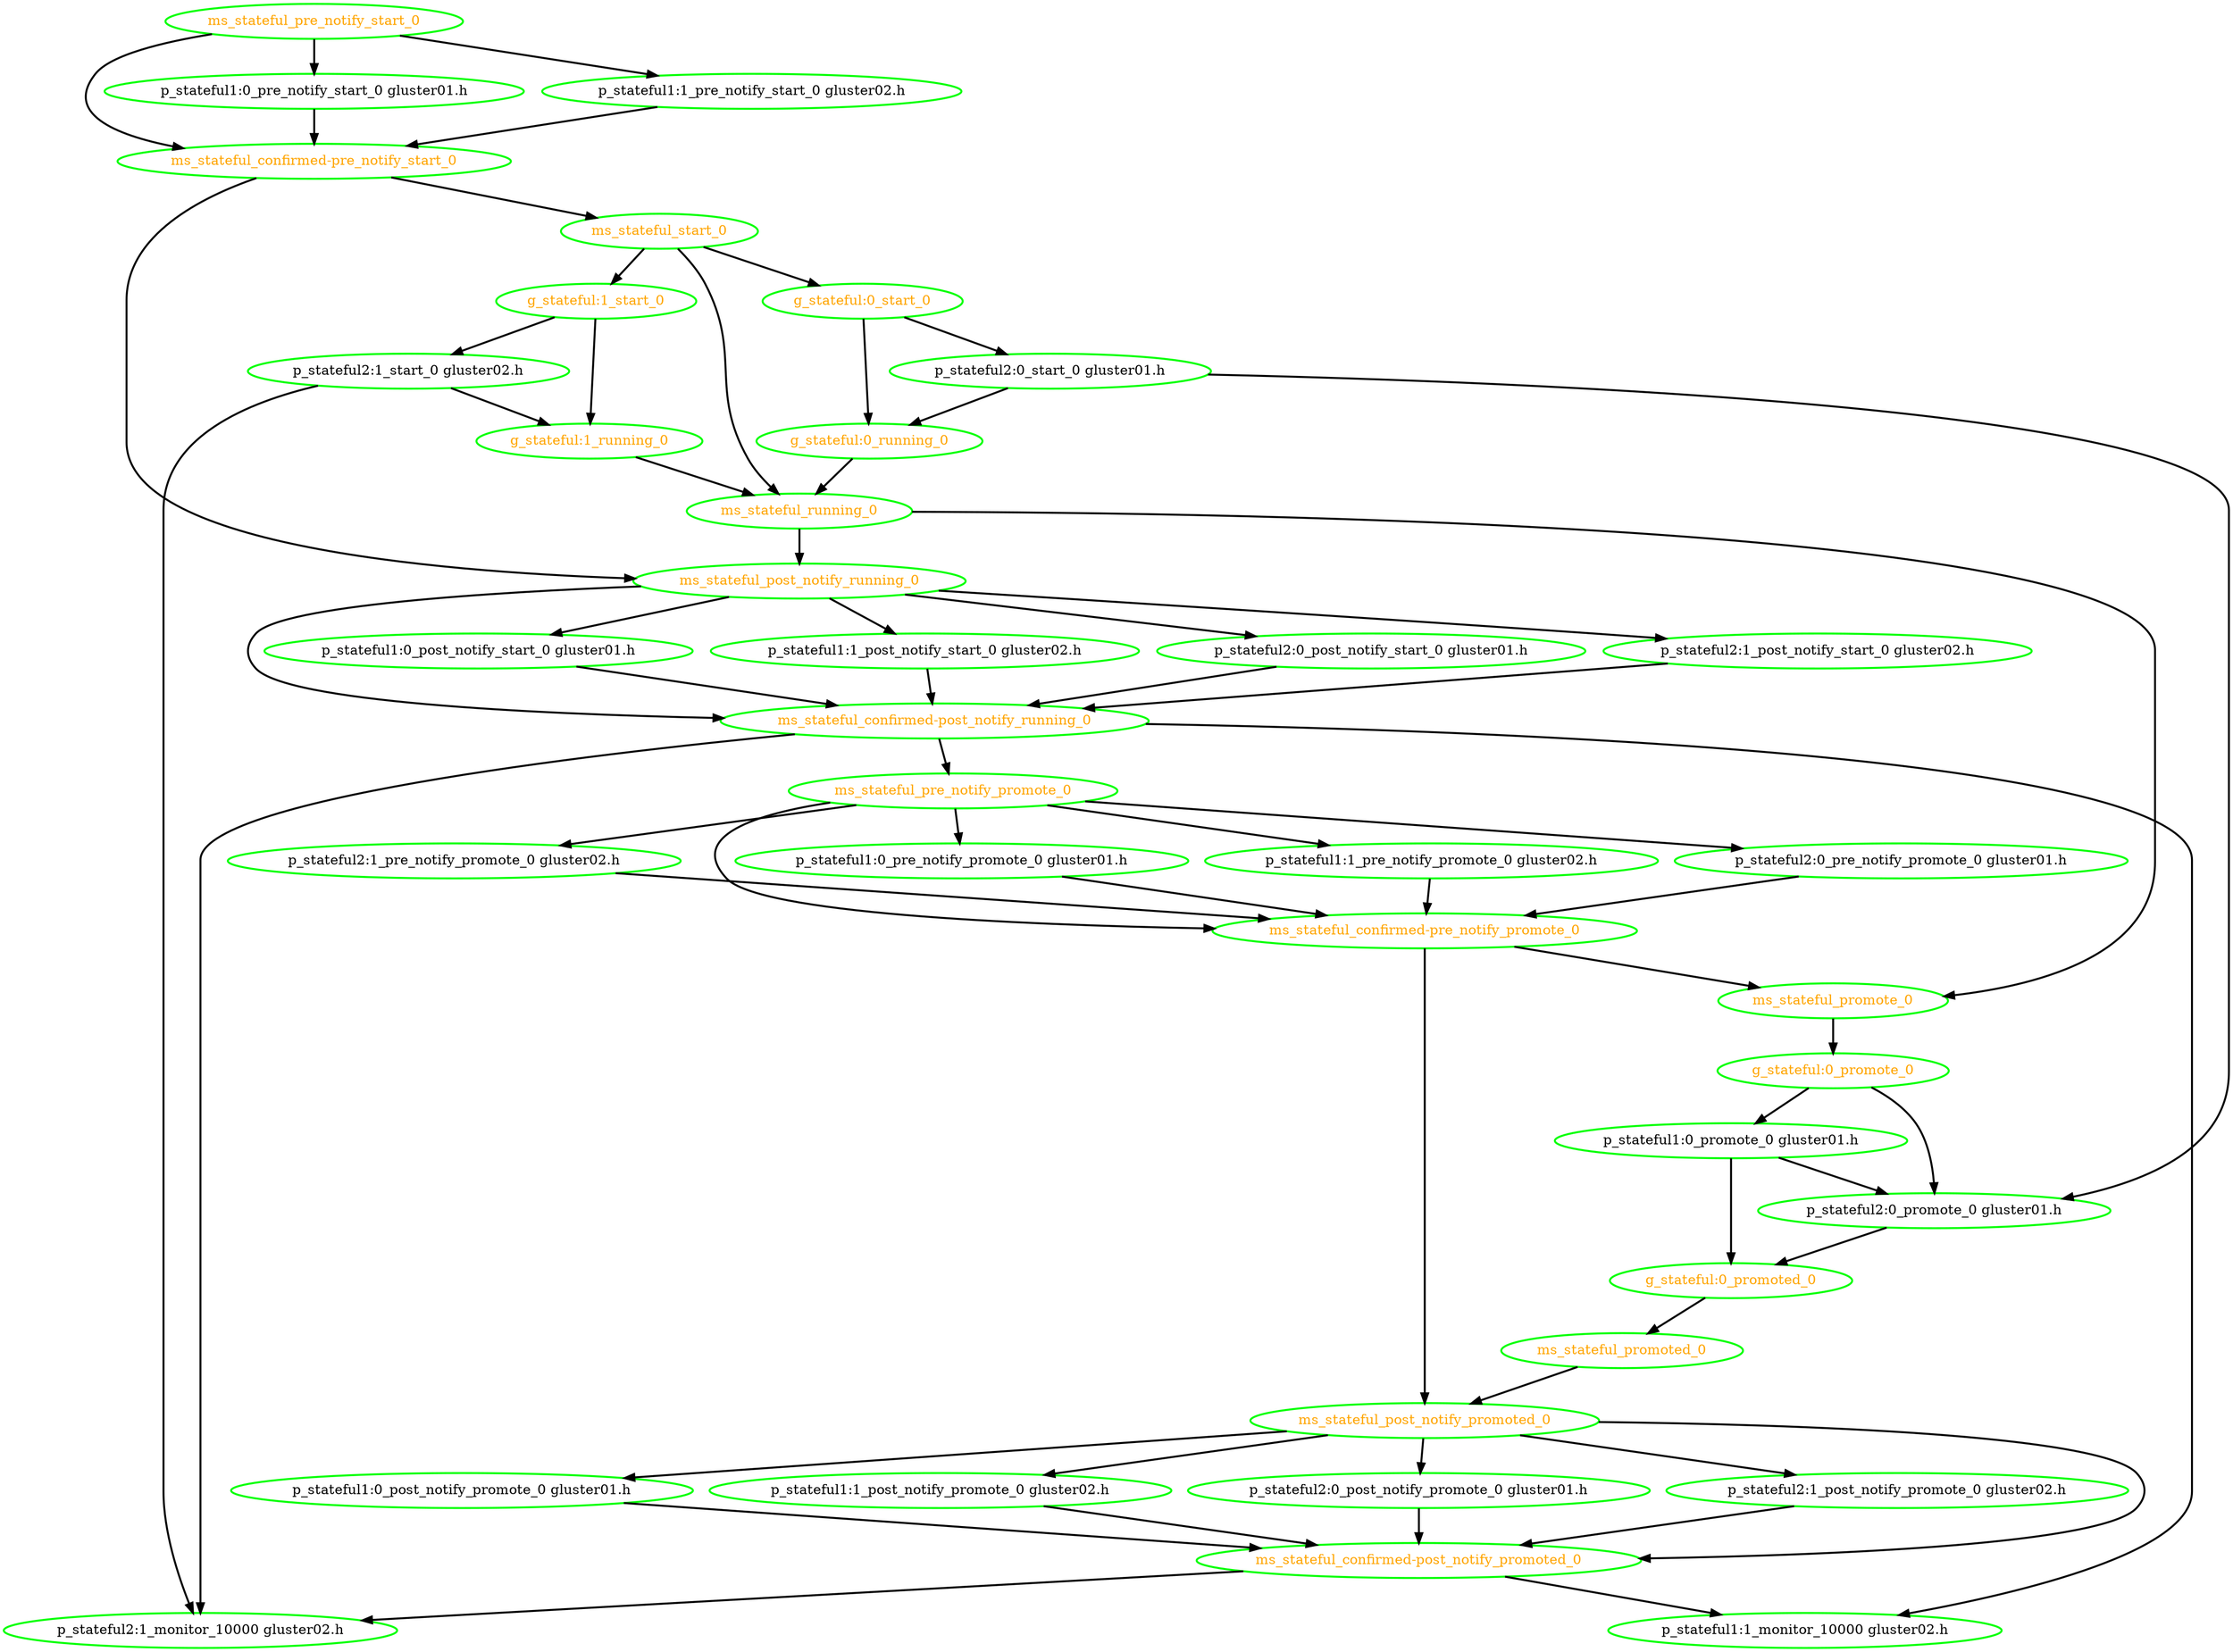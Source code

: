 digraph "g" {
"g_stateful:0_promote_0" -> "p_stateful1:0_promote_0 gluster01.h" [ style = bold]
"g_stateful:0_promote_0" -> "p_stateful2:0_promote_0 gluster01.h" [ style = bold]
"g_stateful:0_promote_0" [ style=bold color="green" fontcolor="orange"]
"g_stateful:0_promoted_0" -> "ms_stateful_promoted_0" [ style = bold]
"g_stateful:0_promoted_0" [ style=bold color="green" fontcolor="orange"]
"g_stateful:0_running_0" -> "ms_stateful_running_0" [ style = bold]
"g_stateful:0_running_0" [ style=bold color="green" fontcolor="orange"]
"g_stateful:0_start_0" -> "g_stateful:0_running_0" [ style = bold]
"g_stateful:0_start_0" -> "p_stateful2:0_start_0 gluster01.h" [ style = bold]
"g_stateful:0_start_0" [ style=bold color="green" fontcolor="orange"]
"g_stateful:1_running_0" -> "ms_stateful_running_0" [ style = bold]
"g_stateful:1_running_0" [ style=bold color="green" fontcolor="orange"]
"g_stateful:1_start_0" -> "g_stateful:1_running_0" [ style = bold]
"g_stateful:1_start_0" -> "p_stateful2:1_start_0 gluster02.h" [ style = bold]
"g_stateful:1_start_0" [ style=bold color="green" fontcolor="orange"]
"ms_stateful_confirmed-post_notify_promoted_0" -> "p_stateful1:1_monitor_10000 gluster02.h" [ style = bold]
"ms_stateful_confirmed-post_notify_promoted_0" -> "p_stateful2:1_monitor_10000 gluster02.h" [ style = bold]
"ms_stateful_confirmed-post_notify_promoted_0" [ style=bold color="green" fontcolor="orange"]
"ms_stateful_confirmed-post_notify_running_0" -> "ms_stateful_pre_notify_promote_0" [ style = bold]
"ms_stateful_confirmed-post_notify_running_0" -> "p_stateful1:1_monitor_10000 gluster02.h" [ style = bold]
"ms_stateful_confirmed-post_notify_running_0" -> "p_stateful2:1_monitor_10000 gluster02.h" [ style = bold]
"ms_stateful_confirmed-post_notify_running_0" [ style=bold color="green" fontcolor="orange"]
"ms_stateful_confirmed-pre_notify_promote_0" -> "ms_stateful_post_notify_promoted_0" [ style = bold]
"ms_stateful_confirmed-pre_notify_promote_0" -> "ms_stateful_promote_0" [ style = bold]
"ms_stateful_confirmed-pre_notify_promote_0" [ style=bold color="green" fontcolor="orange"]
"ms_stateful_confirmed-pre_notify_start_0" -> "ms_stateful_post_notify_running_0" [ style = bold]
"ms_stateful_confirmed-pre_notify_start_0" -> "ms_stateful_start_0" [ style = bold]
"ms_stateful_confirmed-pre_notify_start_0" [ style=bold color="green" fontcolor="orange"]
"ms_stateful_post_notify_promoted_0" -> "ms_stateful_confirmed-post_notify_promoted_0" [ style = bold]
"ms_stateful_post_notify_promoted_0" -> "p_stateful1:0_post_notify_promote_0 gluster01.h" [ style = bold]
"ms_stateful_post_notify_promoted_0" -> "p_stateful1:1_post_notify_promote_0 gluster02.h" [ style = bold]
"ms_stateful_post_notify_promoted_0" -> "p_stateful2:0_post_notify_promote_0 gluster01.h" [ style = bold]
"ms_stateful_post_notify_promoted_0" -> "p_stateful2:1_post_notify_promote_0 gluster02.h" [ style = bold]
"ms_stateful_post_notify_promoted_0" [ style=bold color="green" fontcolor="orange"]
"ms_stateful_post_notify_running_0" -> "ms_stateful_confirmed-post_notify_running_0" [ style = bold]
"ms_stateful_post_notify_running_0" -> "p_stateful1:0_post_notify_start_0 gluster01.h" [ style = bold]
"ms_stateful_post_notify_running_0" -> "p_stateful1:1_post_notify_start_0 gluster02.h" [ style = bold]
"ms_stateful_post_notify_running_0" -> "p_stateful2:0_post_notify_start_0 gluster01.h" [ style = bold]
"ms_stateful_post_notify_running_0" -> "p_stateful2:1_post_notify_start_0 gluster02.h" [ style = bold]
"ms_stateful_post_notify_running_0" [ style=bold color="green" fontcolor="orange"]
"ms_stateful_pre_notify_promote_0" -> "ms_stateful_confirmed-pre_notify_promote_0" [ style = bold]
"ms_stateful_pre_notify_promote_0" -> "p_stateful1:0_pre_notify_promote_0 gluster01.h" [ style = bold]
"ms_stateful_pre_notify_promote_0" -> "p_stateful1:1_pre_notify_promote_0 gluster02.h" [ style = bold]
"ms_stateful_pre_notify_promote_0" -> "p_stateful2:0_pre_notify_promote_0 gluster01.h" [ style = bold]
"ms_stateful_pre_notify_promote_0" -> "p_stateful2:1_pre_notify_promote_0 gluster02.h" [ style = bold]
"ms_stateful_pre_notify_promote_0" [ style=bold color="green" fontcolor="orange"]
"ms_stateful_pre_notify_start_0" -> "ms_stateful_confirmed-pre_notify_start_0" [ style = bold]
"ms_stateful_pre_notify_start_0" -> "p_stateful1:0_pre_notify_start_0 gluster01.h" [ style = bold]
"ms_stateful_pre_notify_start_0" -> "p_stateful1:1_pre_notify_start_0 gluster02.h" [ style = bold]
"ms_stateful_pre_notify_start_0" [ style=bold color="green" fontcolor="orange"]
"ms_stateful_promote_0" -> "g_stateful:0_promote_0" [ style = bold]
"ms_stateful_promote_0" [ style=bold color="green" fontcolor="orange"]
"ms_stateful_promoted_0" -> "ms_stateful_post_notify_promoted_0" [ style = bold]
"ms_stateful_promoted_0" [ style=bold color="green" fontcolor="orange"]
"ms_stateful_running_0" -> "ms_stateful_post_notify_running_0" [ style = bold]
"ms_stateful_running_0" -> "ms_stateful_promote_0" [ style = bold]
"ms_stateful_running_0" [ style=bold color="green" fontcolor="orange"]
"ms_stateful_start_0" -> "g_stateful:0_start_0" [ style = bold]
"ms_stateful_start_0" -> "g_stateful:1_start_0" [ style = bold]
"ms_stateful_start_0" -> "ms_stateful_running_0" [ style = bold]
"ms_stateful_start_0" [ style=bold color="green" fontcolor="orange"]
"p_stateful1:0_post_notify_promote_0 gluster01.h" -> "ms_stateful_confirmed-post_notify_promoted_0" [ style = bold]
"p_stateful1:0_post_notify_promote_0 gluster01.h" [ style=bold color="green" fontcolor="black"]
"p_stateful1:0_post_notify_start_0 gluster01.h" -> "ms_stateful_confirmed-post_notify_running_0" [ style = bold]
"p_stateful1:0_post_notify_start_0 gluster01.h" [ style=bold color="green" fontcolor="black"]
"p_stateful1:0_pre_notify_promote_0 gluster01.h" -> "ms_stateful_confirmed-pre_notify_promote_0" [ style = bold]
"p_stateful1:0_pre_notify_promote_0 gluster01.h" [ style=bold color="green" fontcolor="black"]
"p_stateful1:0_pre_notify_start_0 gluster01.h" -> "ms_stateful_confirmed-pre_notify_start_0" [ style = bold]
"p_stateful1:0_pre_notify_start_0 gluster01.h" [ style=bold color="green" fontcolor="black"]
"p_stateful1:0_promote_0 gluster01.h" -> "g_stateful:0_promoted_0" [ style = bold]
"p_stateful1:0_promote_0 gluster01.h" -> "p_stateful2:0_promote_0 gluster01.h" [ style = bold]
"p_stateful1:0_promote_0 gluster01.h" [ style=bold color="green" fontcolor="black"]
"p_stateful1:1_monitor_10000 gluster02.h" [ style=bold color="green" fontcolor="black"]
"p_stateful1:1_post_notify_promote_0 gluster02.h" -> "ms_stateful_confirmed-post_notify_promoted_0" [ style = bold]
"p_stateful1:1_post_notify_promote_0 gluster02.h" [ style=bold color="green" fontcolor="black"]
"p_stateful1:1_post_notify_start_0 gluster02.h" -> "ms_stateful_confirmed-post_notify_running_0" [ style = bold]
"p_stateful1:1_post_notify_start_0 gluster02.h" [ style=bold color="green" fontcolor="black"]
"p_stateful1:1_pre_notify_promote_0 gluster02.h" -> "ms_stateful_confirmed-pre_notify_promote_0" [ style = bold]
"p_stateful1:1_pre_notify_promote_0 gluster02.h" [ style=bold color="green" fontcolor="black"]
"p_stateful1:1_pre_notify_start_0 gluster02.h" -> "ms_stateful_confirmed-pre_notify_start_0" [ style = bold]
"p_stateful1:1_pre_notify_start_0 gluster02.h" [ style=bold color="green" fontcolor="black"]
"p_stateful2:0_post_notify_promote_0 gluster01.h" -> "ms_stateful_confirmed-post_notify_promoted_0" [ style = bold]
"p_stateful2:0_post_notify_promote_0 gluster01.h" [ style=bold color="green" fontcolor="black"]
"p_stateful2:0_post_notify_start_0 gluster01.h" -> "ms_stateful_confirmed-post_notify_running_0" [ style = bold]
"p_stateful2:0_post_notify_start_0 gluster01.h" [ style=bold color="green" fontcolor="black"]
"p_stateful2:0_pre_notify_promote_0 gluster01.h" -> "ms_stateful_confirmed-pre_notify_promote_0" [ style = bold]
"p_stateful2:0_pre_notify_promote_0 gluster01.h" [ style=bold color="green" fontcolor="black"]
"p_stateful2:0_promote_0 gluster01.h" -> "g_stateful:0_promoted_0" [ style = bold]
"p_stateful2:0_promote_0 gluster01.h" [ style=bold color="green" fontcolor="black"]
"p_stateful2:0_start_0 gluster01.h" -> "g_stateful:0_running_0" [ style = bold]
"p_stateful2:0_start_0 gluster01.h" -> "p_stateful2:0_promote_0 gluster01.h" [ style = bold]
"p_stateful2:0_start_0 gluster01.h" [ style=bold color="green" fontcolor="black"]
"p_stateful2:1_monitor_10000 gluster02.h" [ style=bold color="green" fontcolor="black"]
"p_stateful2:1_post_notify_promote_0 gluster02.h" -> "ms_stateful_confirmed-post_notify_promoted_0" [ style = bold]
"p_stateful2:1_post_notify_promote_0 gluster02.h" [ style=bold color="green" fontcolor="black"]
"p_stateful2:1_post_notify_start_0 gluster02.h" -> "ms_stateful_confirmed-post_notify_running_0" [ style = bold]
"p_stateful2:1_post_notify_start_0 gluster02.h" [ style=bold color="green" fontcolor="black"]
"p_stateful2:1_pre_notify_promote_0 gluster02.h" -> "ms_stateful_confirmed-pre_notify_promote_0" [ style = bold]
"p_stateful2:1_pre_notify_promote_0 gluster02.h" [ style=bold color="green" fontcolor="black"]
"p_stateful2:1_start_0 gluster02.h" -> "g_stateful:1_running_0" [ style = bold]
"p_stateful2:1_start_0 gluster02.h" -> "p_stateful2:1_monitor_10000 gluster02.h" [ style = bold]
"p_stateful2:1_start_0 gluster02.h" [ style=bold color="green" fontcolor="black"]
}
